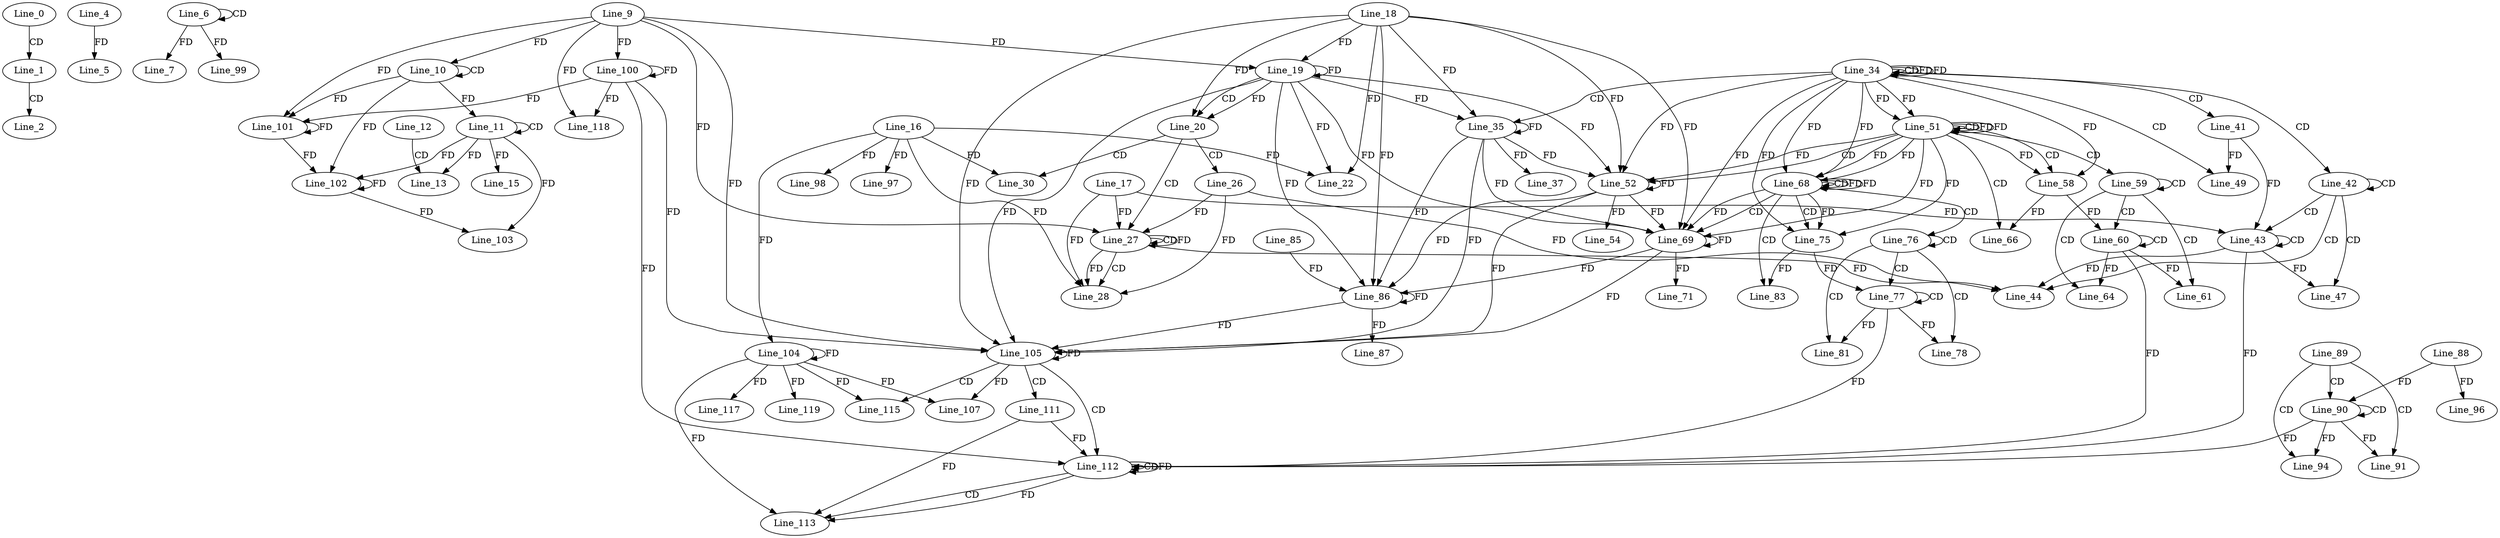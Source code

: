digraph G {
  Line_0;
  Line_1;
  Line_2;
  Line_4;
  Line_5;
  Line_6;
  Line_6;
  Line_7;
  Line_10;
  Line_10;
  Line_9;
  Line_11;
  Line_11;
  Line_12;
  Line_13;
  Line_15;
  Line_19;
  Line_18;
  Line_19;
  Line_19;
  Line_20;
  Line_20;
  Line_20;
  Line_16;
  Line_22;
  Line_26;
  Line_27;
  Line_27;
  Line_27;
  Line_17;
  Line_28;
  Line_30;
  Line_34;
  Line_34;
  Line_34;
  Line_35;
  Line_37;
  Line_41;
  Line_42;
  Line_43;
  Line_43;
  Line_44;
  Line_47;
  Line_49;
  Line_51;
  Line_51;
  Line_51;
  Line_52;
  Line_52;
  Line_54;
  Line_58;
  Line_58;
  Line_59;
  Line_60;
  Line_60;
  Line_61;
  Line_64;
  Line_66;
  Line_68;
  Line_68;
  Line_68;
  Line_69;
  Line_69;
  Line_71;
  Line_75;
  Line_75;
  Line_76;
  Line_77;
  Line_77;
  Line_78;
  Line_81;
  Line_83;
  Line_86;
  Line_85;
  Line_86;
  Line_87;
  Line_89;
  Line_90;
  Line_90;
  Line_88;
  Line_91;
  Line_94;
  Line_96;
  Line_97;
  Line_98;
  Line_99;
  Line_100;
  Line_101;
  Line_101;
  Line_102;
  Line_102;
  Line_103;
  Line_104;
  Line_105;
  Line_105;
  Line_107;
  Line_105;
  Line_111;
  Line_112;
  Line_112;
  Line_112;
  Line_113;
  Line_115;
  Line_117;
  Line_118;
  Line_119;
  Line_0 -> Line_1 [ label="CD" ];
  Line_1 -> Line_2 [ label="CD" ];
  Line_4 -> Line_5 [ label="FD" ];
  Line_6 -> Line_6 [ label="CD" ];
  Line_6 -> Line_7 [ label="FD" ];
  Line_10 -> Line_10 [ label="CD" ];
  Line_9 -> Line_10 [ label="FD" ];
  Line_11 -> Line_11 [ label="CD" ];
  Line_10 -> Line_11 [ label="FD" ];
  Line_12 -> Line_13 [ label="CD" ];
  Line_11 -> Line_13 [ label="FD" ];
  Line_11 -> Line_15 [ label="FD" ];
  Line_19 -> Line_19 [ label="FD" ];
  Line_18 -> Line_19 [ label="FD" ];
  Line_9 -> Line_19 [ label="FD" ];
  Line_19 -> Line_20 [ label="CD" ];
  Line_19 -> Line_20 [ label="FD" ];
  Line_18 -> Line_20 [ label="FD" ];
  Line_16 -> Line_22 [ label="FD" ];
  Line_19 -> Line_22 [ label="FD" ];
  Line_18 -> Line_22 [ label="FD" ];
  Line_20 -> Line_26 [ label="CD" ];
  Line_20 -> Line_27 [ label="CD" ];
  Line_27 -> Line_27 [ label="CD" ];
  Line_27 -> Line_27 [ label="FD" ];
  Line_26 -> Line_27 [ label="FD" ];
  Line_9 -> Line_27 [ label="FD" ];
  Line_17 -> Line_27 [ label="FD" ];
  Line_27 -> Line_28 [ label="CD" ];
  Line_16 -> Line_28 [ label="FD" ];
  Line_17 -> Line_28 [ label="FD" ];
  Line_27 -> Line_28 [ label="FD" ];
  Line_26 -> Line_28 [ label="FD" ];
  Line_20 -> Line_30 [ label="CD" ];
  Line_16 -> Line_30 [ label="FD" ];
  Line_34 -> Line_34 [ label="CD" ];
  Line_34 -> Line_34 [ label="FD" ];
  Line_34 -> Line_35 [ label="CD" ];
  Line_35 -> Line_35 [ label="FD" ];
  Line_19 -> Line_35 [ label="FD" ];
  Line_18 -> Line_35 [ label="FD" ];
  Line_35 -> Line_37 [ label="FD" ];
  Line_34 -> Line_41 [ label="CD" ];
  Line_34 -> Line_42 [ label="CD" ];
  Line_42 -> Line_42 [ label="CD" ];
  Line_42 -> Line_43 [ label="CD" ];
  Line_43 -> Line_43 [ label="CD" ];
  Line_41 -> Line_43 [ label="FD" ];
  Line_17 -> Line_43 [ label="FD" ];
  Line_42 -> Line_44 [ label="CD" ];
  Line_43 -> Line_44 [ label="FD" ];
  Line_27 -> Line_44 [ label="FD" ];
  Line_26 -> Line_44 [ label="FD" ];
  Line_42 -> Line_47 [ label="CD" ];
  Line_43 -> Line_47 [ label="FD" ];
  Line_34 -> Line_49 [ label="CD" ];
  Line_41 -> Line_49 [ label="FD" ];
  Line_34 -> Line_51 [ label="FD" ];
  Line_51 -> Line_51 [ label="CD" ];
  Line_51 -> Line_51 [ label="FD" ];
  Line_34 -> Line_51 [ label="FD" ];
  Line_51 -> Line_52 [ label="CD" ];
  Line_52 -> Line_52 [ label="FD" ];
  Line_35 -> Line_52 [ label="FD" ];
  Line_19 -> Line_52 [ label="FD" ];
  Line_18 -> Line_52 [ label="FD" ];
  Line_51 -> Line_52 [ label="FD" ];
  Line_34 -> Line_52 [ label="FD" ];
  Line_52 -> Line_54 [ label="FD" ];
  Line_51 -> Line_58 [ label="CD" ];
  Line_51 -> Line_58 [ label="FD" ];
  Line_34 -> Line_58 [ label="FD" ];
  Line_51 -> Line_59 [ label="CD" ];
  Line_59 -> Line_59 [ label="CD" ];
  Line_59 -> Line_60 [ label="CD" ];
  Line_60 -> Line_60 [ label="CD" ];
  Line_58 -> Line_60 [ label="FD" ];
  Line_59 -> Line_61 [ label="CD" ];
  Line_60 -> Line_61 [ label="FD" ];
  Line_59 -> Line_64 [ label="CD" ];
  Line_60 -> Line_64 [ label="FD" ];
  Line_51 -> Line_66 [ label="CD" ];
  Line_58 -> Line_66 [ label="FD" ];
  Line_51 -> Line_68 [ label="FD" ];
  Line_34 -> Line_68 [ label="FD" ];
  Line_68 -> Line_68 [ label="CD" ];
  Line_68 -> Line_68 [ label="FD" ];
  Line_51 -> Line_68 [ label="FD" ];
  Line_34 -> Line_68 [ label="FD" ];
  Line_68 -> Line_69 [ label="CD" ];
  Line_69 -> Line_69 [ label="FD" ];
  Line_52 -> Line_69 [ label="FD" ];
  Line_35 -> Line_69 [ label="FD" ];
  Line_19 -> Line_69 [ label="FD" ];
  Line_18 -> Line_69 [ label="FD" ];
  Line_68 -> Line_69 [ label="FD" ];
  Line_51 -> Line_69 [ label="FD" ];
  Line_34 -> Line_69 [ label="FD" ];
  Line_69 -> Line_71 [ label="FD" ];
  Line_68 -> Line_75 [ label="CD" ];
  Line_68 -> Line_75 [ label="FD" ];
  Line_51 -> Line_75 [ label="FD" ];
  Line_34 -> Line_75 [ label="FD" ];
  Line_68 -> Line_76 [ label="CD" ];
  Line_76 -> Line_76 [ label="CD" ];
  Line_76 -> Line_77 [ label="CD" ];
  Line_77 -> Line_77 [ label="CD" ];
  Line_75 -> Line_77 [ label="FD" ];
  Line_76 -> Line_78 [ label="CD" ];
  Line_77 -> Line_78 [ label="FD" ];
  Line_76 -> Line_81 [ label="CD" ];
  Line_77 -> Line_81 [ label="FD" ];
  Line_68 -> Line_83 [ label="CD" ];
  Line_75 -> Line_83 [ label="FD" ];
  Line_69 -> Line_86 [ label="FD" ];
  Line_52 -> Line_86 [ label="FD" ];
  Line_35 -> Line_86 [ label="FD" ];
  Line_19 -> Line_86 [ label="FD" ];
  Line_18 -> Line_86 [ label="FD" ];
  Line_86 -> Line_86 [ label="FD" ];
  Line_85 -> Line_86 [ label="FD" ];
  Line_86 -> Line_87 [ label="FD" ];
  Line_89 -> Line_90 [ label="CD" ];
  Line_90 -> Line_90 [ label="CD" ];
  Line_88 -> Line_90 [ label="FD" ];
  Line_89 -> Line_91 [ label="CD" ];
  Line_90 -> Line_91 [ label="FD" ];
  Line_89 -> Line_94 [ label="CD" ];
  Line_90 -> Line_94 [ label="FD" ];
  Line_88 -> Line_96 [ label="FD" ];
  Line_16 -> Line_97 [ label="FD" ];
  Line_16 -> Line_98 [ label="FD" ];
  Line_6 -> Line_99 [ label="FD" ];
  Line_9 -> Line_100 [ label="FD" ];
  Line_100 -> Line_100 [ label="FD" ];
  Line_10 -> Line_101 [ label="FD" ];
  Line_101 -> Line_101 [ label="FD" ];
  Line_9 -> Line_101 [ label="FD" ];
  Line_100 -> Line_101 [ label="FD" ];
  Line_11 -> Line_102 [ label="FD" ];
  Line_102 -> Line_102 [ label="FD" ];
  Line_10 -> Line_102 [ label="FD" ];
  Line_101 -> Line_102 [ label="FD" ];
  Line_11 -> Line_103 [ label="FD" ];
  Line_102 -> Line_103 [ label="FD" ];
  Line_16 -> Line_104 [ label="FD" ];
  Line_104 -> Line_104 [ label="FD" ];
  Line_105 -> Line_105 [ label="FD" ];
  Line_69 -> Line_105 [ label="FD" ];
  Line_52 -> Line_105 [ label="FD" ];
  Line_35 -> Line_105 [ label="FD" ];
  Line_19 -> Line_105 [ label="FD" ];
  Line_18 -> Line_105 [ label="FD" ];
  Line_86 -> Line_105 [ label="FD" ];
  Line_9 -> Line_105 [ label="FD" ];
  Line_100 -> Line_105 [ label="FD" ];
  Line_104 -> Line_107 [ label="FD" ];
  Line_105 -> Line_107 [ label="FD" ];
  Line_105 -> Line_111 [ label="CD" ];
  Line_105 -> Line_112 [ label="CD" ];
  Line_112 -> Line_112 [ label="CD" ];
  Line_112 -> Line_112 [ label="FD" ];
  Line_111 -> Line_112 [ label="FD" ];
  Line_90 -> Line_112 [ label="FD" ];
  Line_77 -> Line_112 [ label="FD" ];
  Line_60 -> Line_112 [ label="FD" ];
  Line_43 -> Line_112 [ label="FD" ];
  Line_100 -> Line_112 [ label="FD" ];
  Line_112 -> Line_113 [ label="CD" ];
  Line_104 -> Line_113 [ label="FD" ];
  Line_112 -> Line_113 [ label="FD" ];
  Line_111 -> Line_113 [ label="FD" ];
  Line_105 -> Line_115 [ label="CD" ];
  Line_104 -> Line_115 [ label="FD" ];
  Line_104 -> Line_117 [ label="FD" ];
  Line_9 -> Line_118 [ label="FD" ];
  Line_100 -> Line_118 [ label="FD" ];
  Line_104 -> Line_119 [ label="FD" ];
  Line_34 -> Line_34 [ label="FD" ];
  Line_51 -> Line_51 [ label="FD" ];
  Line_68 -> Line_68 [ label="FD" ];
}
